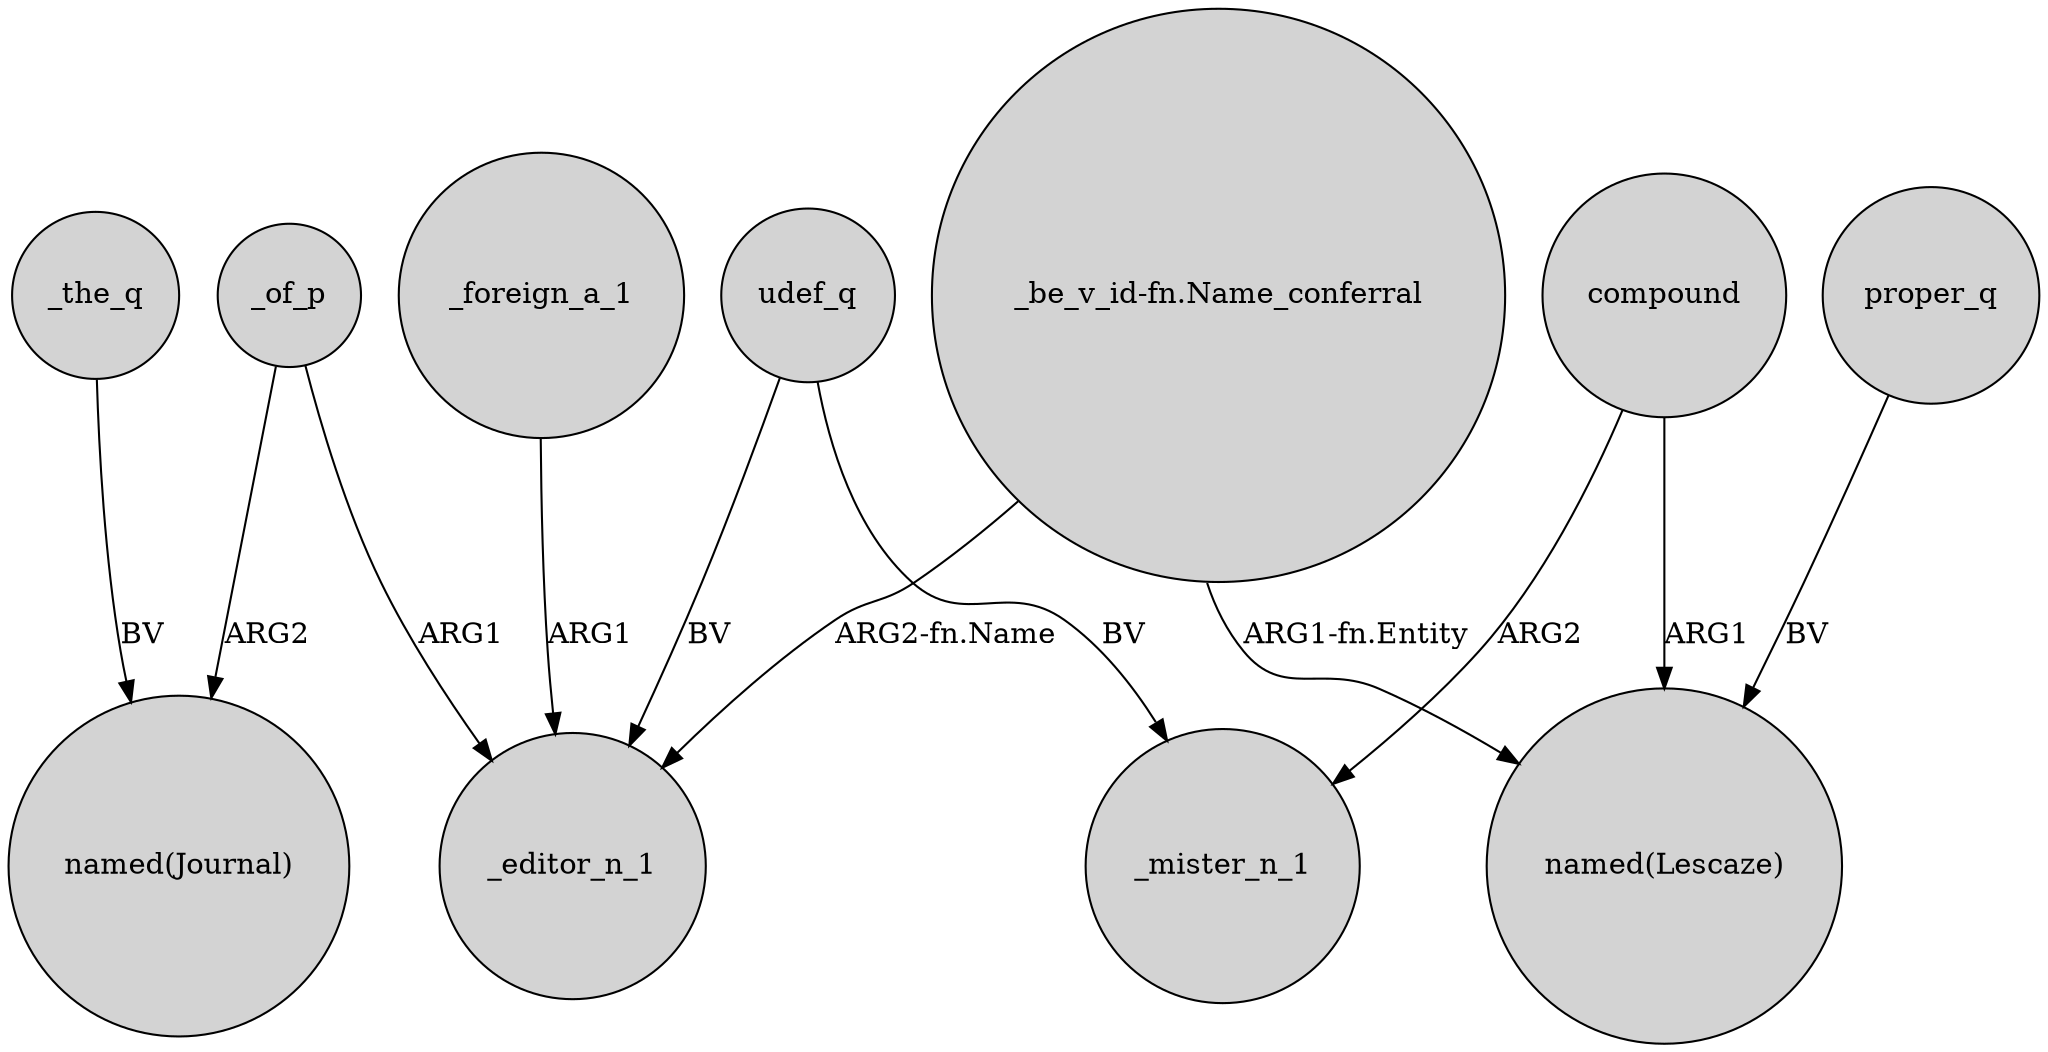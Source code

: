 digraph {
	node [shape=circle style=filled]
	compound -> _mister_n_1 [label=ARG2]
	_foreign_a_1 -> _editor_n_1 [label=ARG1]
	udef_q -> _mister_n_1 [label=BV]
	_the_q -> "named(Journal)" [label=BV]
	_of_p -> "named(Journal)" [label=ARG2]
	_of_p -> _editor_n_1 [label=ARG1]
	proper_q -> "named(Lescaze)" [label=BV]
	compound -> "named(Lescaze)" [label=ARG1]
	"_be_v_id-fn.Name_conferral" -> "named(Lescaze)" [label="ARG1-fn.Entity"]
	"_be_v_id-fn.Name_conferral" -> _editor_n_1 [label="ARG2-fn.Name"]
	udef_q -> _editor_n_1 [label=BV]
}

